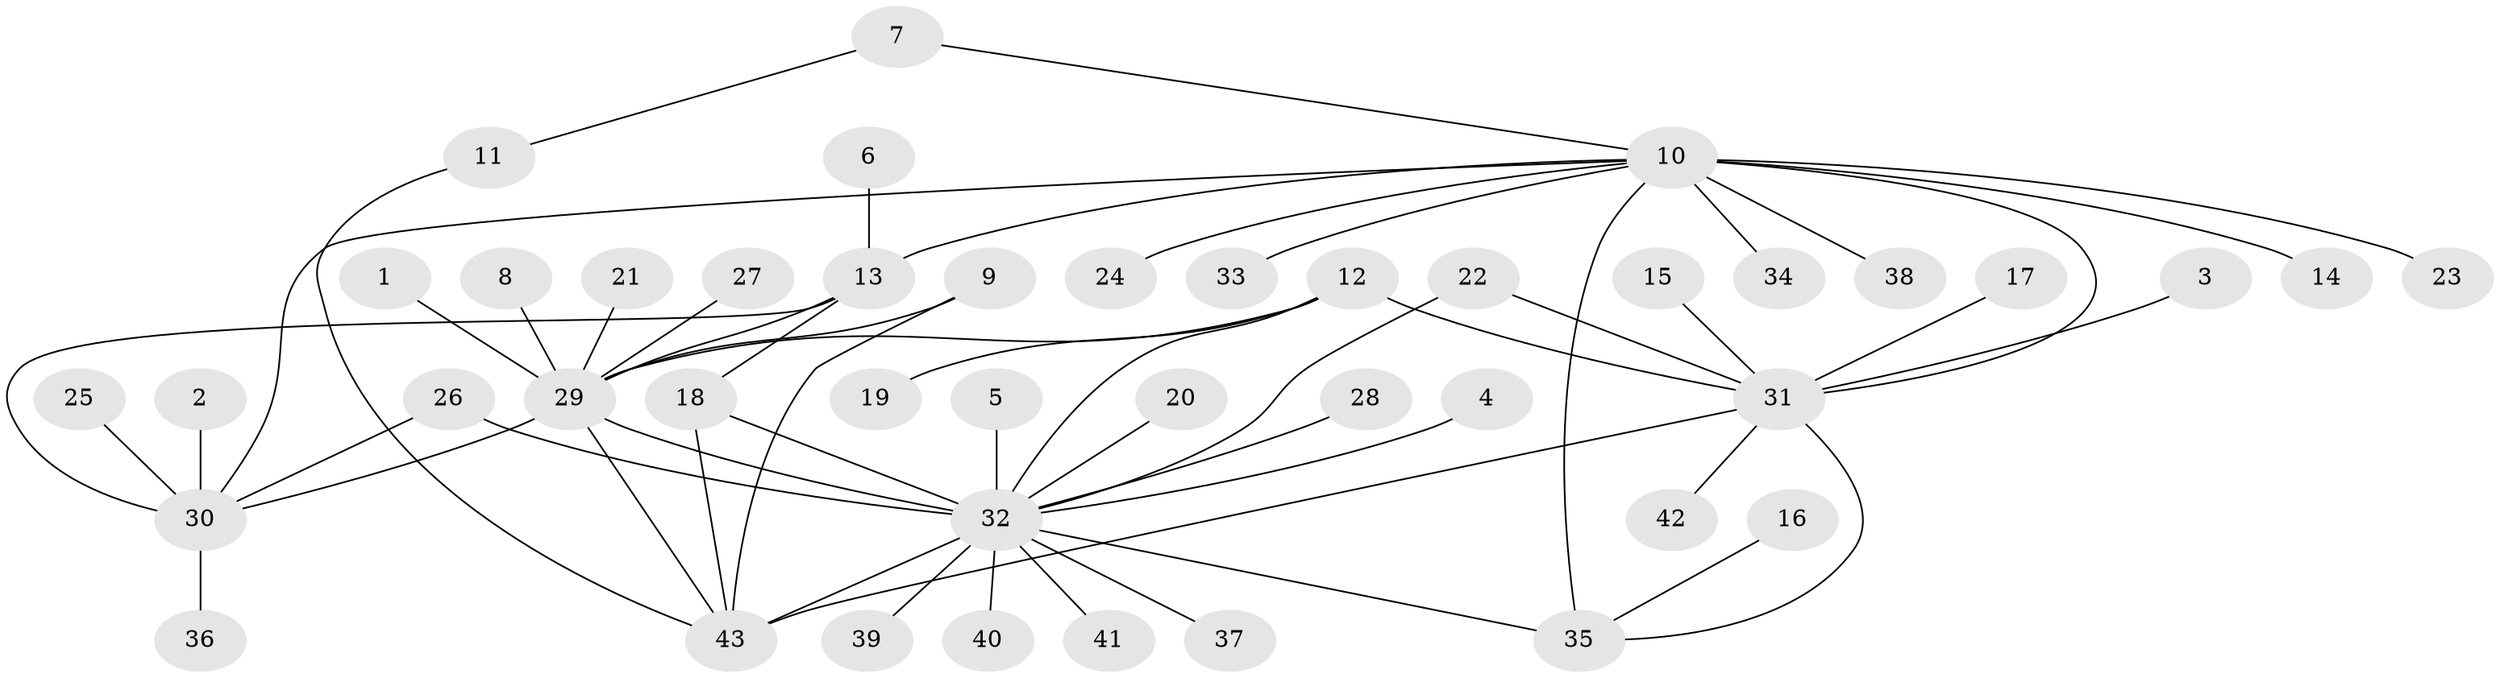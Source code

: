 // original degree distribution, {6: 0.07058823529411765, 8: 0.023529411764705882, 4: 0.058823529411764705, 15: 0.011764705882352941, 5: 0.058823529411764705, 10: 0.023529411764705882, 9: 0.011764705882352941, 2: 0.18823529411764706, 1: 0.5411764705882353, 3: 0.011764705882352941}
// Generated by graph-tools (version 1.1) at 2025/26/03/09/25 03:26:41]
// undirected, 43 vertices, 56 edges
graph export_dot {
graph [start="1"]
  node [color=gray90,style=filled];
  1;
  2;
  3;
  4;
  5;
  6;
  7;
  8;
  9;
  10;
  11;
  12;
  13;
  14;
  15;
  16;
  17;
  18;
  19;
  20;
  21;
  22;
  23;
  24;
  25;
  26;
  27;
  28;
  29;
  30;
  31;
  32;
  33;
  34;
  35;
  36;
  37;
  38;
  39;
  40;
  41;
  42;
  43;
  1 -- 29 [weight=1.0];
  2 -- 30 [weight=1.0];
  3 -- 31 [weight=1.0];
  4 -- 32 [weight=1.0];
  5 -- 32 [weight=1.0];
  6 -- 13 [weight=1.0];
  7 -- 10 [weight=1.0];
  7 -- 11 [weight=1.0];
  8 -- 29 [weight=1.0];
  9 -- 29 [weight=2.0];
  9 -- 43 [weight=1.0];
  10 -- 13 [weight=2.0];
  10 -- 14 [weight=1.0];
  10 -- 23 [weight=1.0];
  10 -- 24 [weight=1.0];
  10 -- 30 [weight=1.0];
  10 -- 31 [weight=4.0];
  10 -- 33 [weight=1.0];
  10 -- 34 [weight=1.0];
  10 -- 35 [weight=2.0];
  10 -- 38 [weight=1.0];
  11 -- 43 [weight=1.0];
  12 -- 19 [weight=1.0];
  12 -- 29 [weight=1.0];
  12 -- 31 [weight=3.0];
  12 -- 32 [weight=1.0];
  13 -- 18 [weight=1.0];
  13 -- 29 [weight=1.0];
  13 -- 30 [weight=2.0];
  15 -- 31 [weight=1.0];
  16 -- 35 [weight=1.0];
  17 -- 31 [weight=1.0];
  18 -- 32 [weight=2.0];
  18 -- 43 [weight=1.0];
  20 -- 32 [weight=1.0];
  21 -- 29 [weight=1.0];
  22 -- 31 [weight=1.0];
  22 -- 32 [weight=1.0];
  25 -- 30 [weight=1.0];
  26 -- 30 [weight=1.0];
  26 -- 32 [weight=1.0];
  27 -- 29 [weight=1.0];
  28 -- 32 [weight=1.0];
  29 -- 30 [weight=1.0];
  29 -- 32 [weight=1.0];
  29 -- 43 [weight=2.0];
  30 -- 36 [weight=1.0];
  31 -- 35 [weight=1.0];
  31 -- 42 [weight=1.0];
  31 -- 43 [weight=1.0];
  32 -- 35 [weight=1.0];
  32 -- 37 [weight=1.0];
  32 -- 39 [weight=1.0];
  32 -- 40 [weight=1.0];
  32 -- 41 [weight=1.0];
  32 -- 43 [weight=2.0];
}
